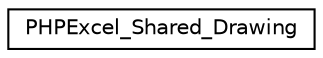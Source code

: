 digraph "Иерархия классов. Графический вид."
{
  edge [fontname="Helvetica",fontsize="10",labelfontname="Helvetica",labelfontsize="10"];
  node [fontname="Helvetica",fontsize="10",shape=record];
  rankdir="LR";
  Node0 [label="PHPExcel_Shared_Drawing",height=0.2,width=0.4,color="black", fillcolor="white", style="filled",URL="$class_p_h_p_excel___shared___drawing.html"];
}
